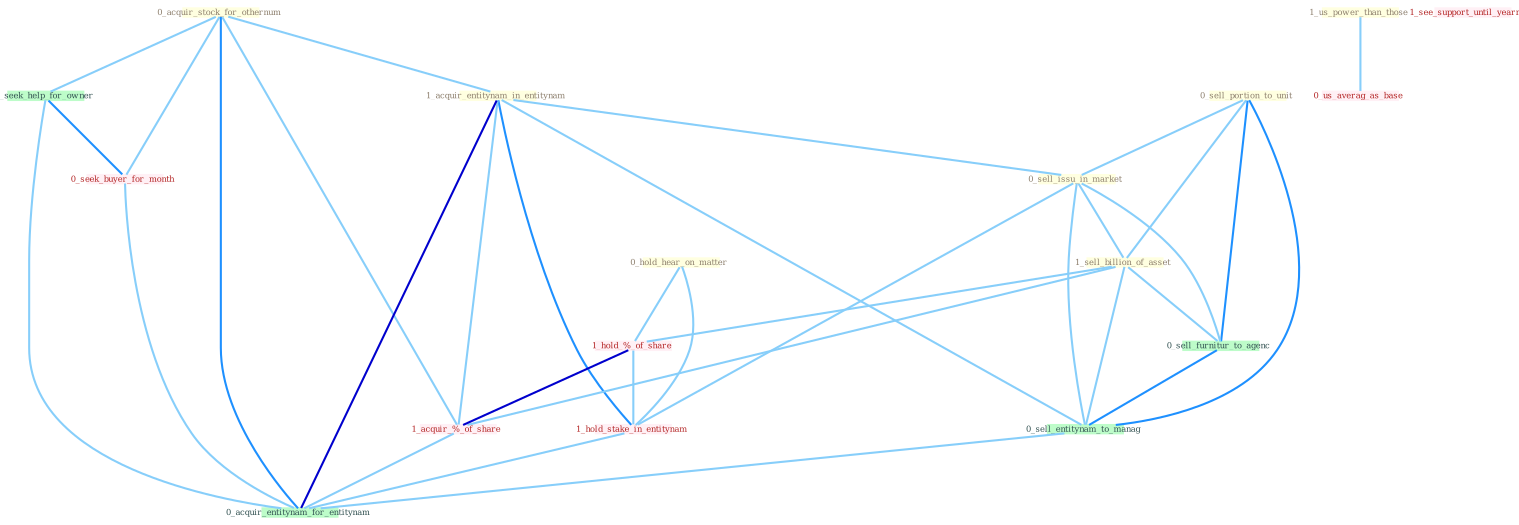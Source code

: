 Graph G{ 
    node
    [shape=polygon,style=filled,width=.5,height=.06,color="#BDFCC9",fixedsize=true,fontsize=4,
    fontcolor="#2f4f4f"];
    {node
    [color="#ffffe0", fontcolor="#8b7d6b"] "0_acquir_stock_for_othernum " "1_acquir_entitynam_in_entitynam " "1_us_power_than_those " "0_sell_portion_to_unit " "0_hold_hear_on_matter " "0_sell_issu_in_market " "1_sell_billion_of_asset "}
{node [color="#fff0f5", fontcolor="#b22222"] "1_hold_%_of_share " "1_hold_stake_in_entitynam " "0_seek_buyer_for_month " "1_acquir_%_of_share " "1_see_support_until_yearnum " "0_us_averag_as_base "}
edge [color="#B0E2FF"];

	"0_acquir_stock_for_othernum " -- "1_acquir_entitynam_in_entitynam " [w="1", color="#87cefa" ];
	"0_acquir_stock_for_othernum " -- "1_seek_help_for_owner " [w="1", color="#87cefa" ];
	"0_acquir_stock_for_othernum " -- "0_seek_buyer_for_month " [w="1", color="#87cefa" ];
	"0_acquir_stock_for_othernum " -- "1_acquir_%_of_share " [w="1", color="#87cefa" ];
	"0_acquir_stock_for_othernum " -- "0_acquir_entitynam_for_entitynam " [w="2", color="#1e90ff" , len=0.8];
	"1_acquir_entitynam_in_entitynam " -- "0_sell_issu_in_market " [w="1", color="#87cefa" ];
	"1_acquir_entitynam_in_entitynam " -- "1_hold_stake_in_entitynam " [w="2", color="#1e90ff" , len=0.8];
	"1_acquir_entitynam_in_entitynam " -- "1_acquir_%_of_share " [w="1", color="#87cefa" ];
	"1_acquir_entitynam_in_entitynam " -- "0_sell_entitynam_to_manag " [w="1", color="#87cefa" ];
	"1_acquir_entitynam_in_entitynam " -- "0_acquir_entitynam_for_entitynam " [w="3", color="#0000cd" , len=0.6];
	"1_us_power_than_those " -- "0_us_averag_as_base " [w="1", color="#87cefa" ];
	"0_sell_portion_to_unit " -- "0_sell_issu_in_market " [w="1", color="#87cefa" ];
	"0_sell_portion_to_unit " -- "1_sell_billion_of_asset " [w="1", color="#87cefa" ];
	"0_sell_portion_to_unit " -- "0_sell_furnitur_to_agenc " [w="2", color="#1e90ff" , len=0.8];
	"0_sell_portion_to_unit " -- "0_sell_entitynam_to_manag " [w="2", color="#1e90ff" , len=0.8];
	"0_hold_hear_on_matter " -- "1_hold_%_of_share " [w="1", color="#87cefa" ];
	"0_hold_hear_on_matter " -- "1_hold_stake_in_entitynam " [w="1", color="#87cefa" ];
	"0_sell_issu_in_market " -- "1_sell_billion_of_asset " [w="1", color="#87cefa" ];
	"0_sell_issu_in_market " -- "1_hold_stake_in_entitynam " [w="1", color="#87cefa" ];
	"0_sell_issu_in_market " -- "0_sell_furnitur_to_agenc " [w="1", color="#87cefa" ];
	"0_sell_issu_in_market " -- "0_sell_entitynam_to_manag " [w="1", color="#87cefa" ];
	"1_sell_billion_of_asset " -- "1_hold_%_of_share " [w="1", color="#87cefa" ];
	"1_sell_billion_of_asset " -- "1_acquir_%_of_share " [w="1", color="#87cefa" ];
	"1_sell_billion_of_asset " -- "0_sell_furnitur_to_agenc " [w="1", color="#87cefa" ];
	"1_sell_billion_of_asset " -- "0_sell_entitynam_to_manag " [w="1", color="#87cefa" ];
	"1_hold_%_of_share " -- "1_hold_stake_in_entitynam " [w="1", color="#87cefa" ];
	"1_hold_%_of_share " -- "1_acquir_%_of_share " [w="3", color="#0000cd" , len=0.6];
	"1_hold_stake_in_entitynam " -- "0_acquir_entitynam_for_entitynam " [w="1", color="#87cefa" ];
	"1_seek_help_for_owner " -- "0_seek_buyer_for_month " [w="2", color="#1e90ff" , len=0.8];
	"1_seek_help_for_owner " -- "0_acquir_entitynam_for_entitynam " [w="1", color="#87cefa" ];
	"0_seek_buyer_for_month " -- "0_acquir_entitynam_for_entitynam " [w="1", color="#87cefa" ];
	"1_acquir_%_of_share " -- "0_acquir_entitynam_for_entitynam " [w="1", color="#87cefa" ];
	"0_sell_furnitur_to_agenc " -- "0_sell_entitynam_to_manag " [w="2", color="#1e90ff" , len=0.8];
	"0_sell_entitynam_to_manag " -- "0_acquir_entitynam_for_entitynam " [w="1", color="#87cefa" ];
}